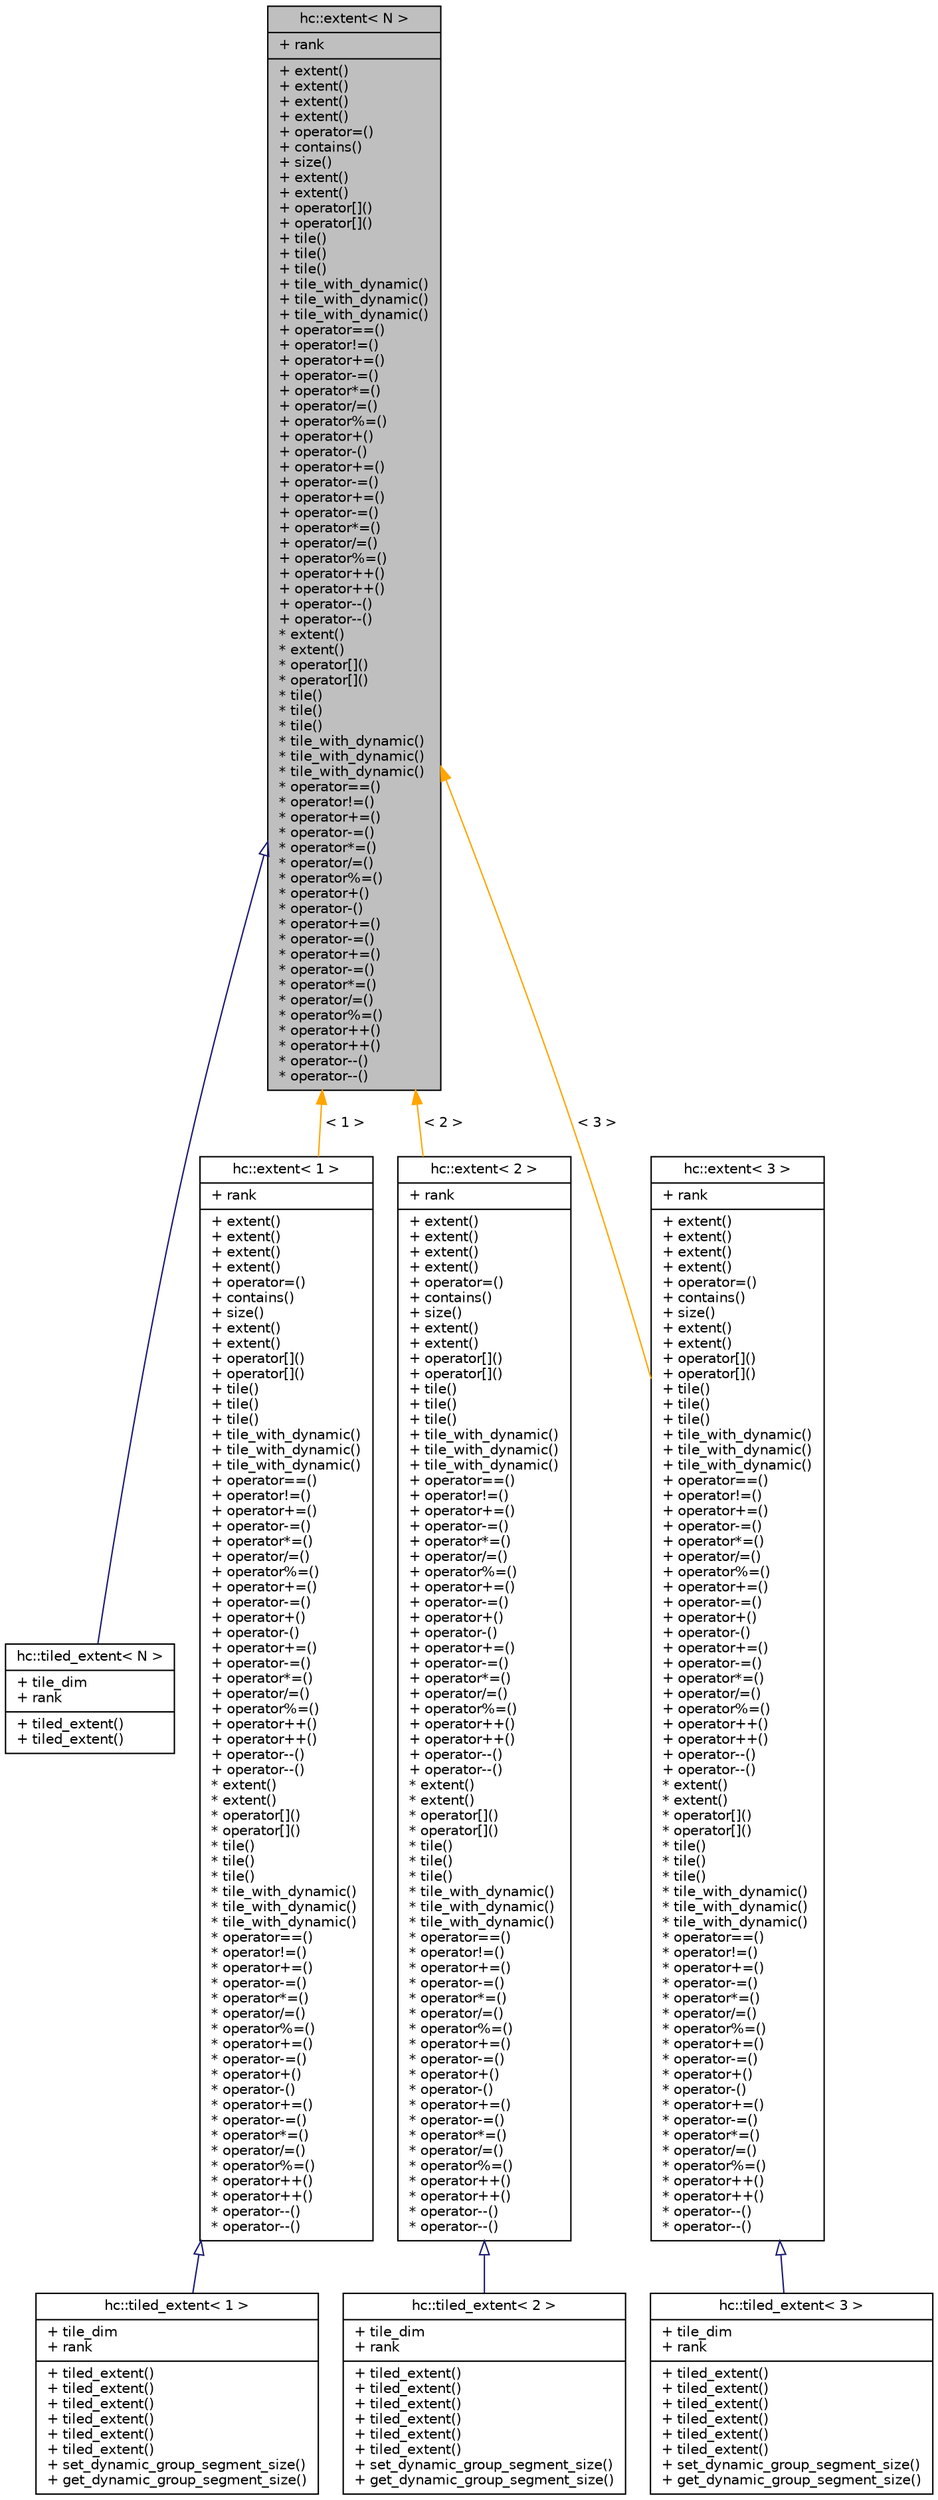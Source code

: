 digraph "hc::extent&lt; N &gt;"
{
  edge [fontname="Helvetica",fontsize="10",labelfontname="Helvetica",labelfontsize="10"];
  node [fontname="Helvetica",fontsize="10",shape=record];
  Node1 [label="{hc::extent\< N \>\n|+ rank\l|+ extent()\l+ extent()\l+ extent()\l+ extent()\l+ operator=()\l+ contains()\l+ size()\l+ extent()\l+ extent()\l+ operator[]()\l+ operator[]()\l+ tile()\l+ tile()\l+ tile()\l+ tile_with_dynamic()\l+ tile_with_dynamic()\l+ tile_with_dynamic()\l+ operator==()\l+ operator!=()\l+ operator+=()\l+ operator-=()\l+ operator*=()\l+ operator/=()\l+ operator%=()\l+ operator+()\l+ operator-()\l+ operator+=()\l+ operator-=()\l+ operator+=()\l+ operator-=()\l+ operator*=()\l+ operator/=()\l+ operator%=()\l+ operator++()\l+ operator++()\l+ operator--()\l+ operator--()\l* extent()\l* extent()\l* operator[]()\l* operator[]()\l* tile()\l* tile()\l* tile()\l* tile_with_dynamic()\l* tile_with_dynamic()\l* tile_with_dynamic()\l* operator==()\l* operator!=()\l* operator+=()\l* operator-=()\l* operator*=()\l* operator/=()\l* operator%=()\l* operator+()\l* operator-()\l* operator+=()\l* operator-=()\l* operator+=()\l* operator-=()\l* operator*=()\l* operator/=()\l* operator%=()\l* operator++()\l* operator++()\l* operator--()\l* operator--()\l}",height=0.2,width=0.4,color="black", fillcolor="grey75", style="filled", fontcolor="black"];
  Node1 -> Node2 [dir="back",color="midnightblue",fontsize="10",style="solid",arrowtail="onormal",fontname="Helvetica"];
  Node2 [label="{hc::tiled_extent\< N \>\n|+ tile_dim\l+ rank\l|+ tiled_extent()\l+ tiled_extent()\l}",height=0.2,width=0.4,color="black", fillcolor="white", style="filled",URL="$classhc_1_1tiled__extent.html",tooltip="Represents an extent subdivided into tiles. "];
  Node1 -> Node3 [dir="back",color="orange",fontsize="10",style="solid",label=" \< 1 \>" ,fontname="Helvetica"];
  Node3 [label="{hc::extent\< 1 \>\n|+ rank\l|+ extent()\l+ extent()\l+ extent()\l+ extent()\l+ operator=()\l+ contains()\l+ size()\l+ extent()\l+ extent()\l+ operator[]()\l+ operator[]()\l+ tile()\l+ tile()\l+ tile()\l+ tile_with_dynamic()\l+ tile_with_dynamic()\l+ tile_with_dynamic()\l+ operator==()\l+ operator!=()\l+ operator+=()\l+ operator-=()\l+ operator*=()\l+ operator/=()\l+ operator%=()\l+ operator+=()\l+ operator-=()\l+ operator+()\l+ operator-()\l+ operator+=()\l+ operator-=()\l+ operator*=()\l+ operator/=()\l+ operator%=()\l+ operator++()\l+ operator++()\l+ operator--()\l+ operator--()\l* extent()\l* extent()\l* operator[]()\l* operator[]()\l* tile()\l* tile()\l* tile()\l* tile_with_dynamic()\l* tile_with_dynamic()\l* tile_with_dynamic()\l* operator==()\l* operator!=()\l* operator+=()\l* operator-=()\l* operator*=()\l* operator/=()\l* operator%=()\l* operator+=()\l* operator-=()\l* operator+()\l* operator-()\l* operator+=()\l* operator-=()\l* operator*=()\l* operator/=()\l* operator%=()\l* operator++()\l* operator++()\l* operator--()\l* operator--()\l}",height=0.2,width=0.4,color="black", fillcolor="white", style="filled",URL="$classhc_1_1extent.html"];
  Node3 -> Node4 [dir="back",color="midnightblue",fontsize="10",style="solid",arrowtail="onormal",fontname="Helvetica"];
  Node4 [label="{hc::tiled_extent\< 1 \>\n|+ tile_dim\l+ rank\l|+ tiled_extent()\l+ tiled_extent()\l+ tiled_extent()\l+ tiled_extent()\l+ tiled_extent()\l+ tiled_extent()\l+ set_dynamic_group_segment_size()\l+ get_dynamic_group_segment_size()\l}",height=0.2,width=0.4,color="black", fillcolor="white", style="filled",URL="$classhc_1_1tiled__extent_3_011_01_4.html",tooltip="Represents an extent subdivided into tiles. "];
  Node1 -> Node5 [dir="back",color="orange",fontsize="10",style="solid",label=" \< 2 \>" ,fontname="Helvetica"];
  Node5 [label="{hc::extent\< 2 \>\n|+ rank\l|+ extent()\l+ extent()\l+ extent()\l+ extent()\l+ operator=()\l+ contains()\l+ size()\l+ extent()\l+ extent()\l+ operator[]()\l+ operator[]()\l+ tile()\l+ tile()\l+ tile()\l+ tile_with_dynamic()\l+ tile_with_dynamic()\l+ tile_with_dynamic()\l+ operator==()\l+ operator!=()\l+ operator+=()\l+ operator-=()\l+ operator*=()\l+ operator/=()\l+ operator%=()\l+ operator+=()\l+ operator-=()\l+ operator+()\l+ operator-()\l+ operator+=()\l+ operator-=()\l+ operator*=()\l+ operator/=()\l+ operator%=()\l+ operator++()\l+ operator++()\l+ operator--()\l+ operator--()\l* extent()\l* extent()\l* operator[]()\l* operator[]()\l* tile()\l* tile()\l* tile()\l* tile_with_dynamic()\l* tile_with_dynamic()\l* tile_with_dynamic()\l* operator==()\l* operator!=()\l* operator+=()\l* operator-=()\l* operator*=()\l* operator/=()\l* operator%=()\l* operator+=()\l* operator-=()\l* operator+()\l* operator-()\l* operator+=()\l* operator-=()\l* operator*=()\l* operator/=()\l* operator%=()\l* operator++()\l* operator++()\l* operator--()\l* operator--()\l}",height=0.2,width=0.4,color="black", fillcolor="white", style="filled",URL="$classhc_1_1extent.html"];
  Node5 -> Node6 [dir="back",color="midnightblue",fontsize="10",style="solid",arrowtail="onormal",fontname="Helvetica"];
  Node6 [label="{hc::tiled_extent\< 2 \>\n|+ tile_dim\l+ rank\l|+ tiled_extent()\l+ tiled_extent()\l+ tiled_extent()\l+ tiled_extent()\l+ tiled_extent()\l+ tiled_extent()\l+ set_dynamic_group_segment_size()\l+ get_dynamic_group_segment_size()\l}",height=0.2,width=0.4,color="black", fillcolor="white", style="filled",URL="$classhc_1_1tiled__extent_3_012_01_4.html",tooltip="Represents an extent subdivided into tiles. "];
  Node1 -> Node7 [dir="back",color="orange",fontsize="10",style="solid",label=" \< 3 \>" ,fontname="Helvetica"];
  Node7 [label="{hc::extent\< 3 \>\n|+ rank\l|+ extent()\l+ extent()\l+ extent()\l+ extent()\l+ operator=()\l+ contains()\l+ size()\l+ extent()\l+ extent()\l+ operator[]()\l+ operator[]()\l+ tile()\l+ tile()\l+ tile()\l+ tile_with_dynamic()\l+ tile_with_dynamic()\l+ tile_with_dynamic()\l+ operator==()\l+ operator!=()\l+ operator+=()\l+ operator-=()\l+ operator*=()\l+ operator/=()\l+ operator%=()\l+ operator+=()\l+ operator-=()\l+ operator+()\l+ operator-()\l+ operator+=()\l+ operator-=()\l+ operator*=()\l+ operator/=()\l+ operator%=()\l+ operator++()\l+ operator++()\l+ operator--()\l+ operator--()\l* extent()\l* extent()\l* operator[]()\l* operator[]()\l* tile()\l* tile()\l* tile()\l* tile_with_dynamic()\l* tile_with_dynamic()\l* tile_with_dynamic()\l* operator==()\l* operator!=()\l* operator+=()\l* operator-=()\l* operator*=()\l* operator/=()\l* operator%=()\l* operator+=()\l* operator-=()\l* operator+()\l* operator-()\l* operator+=()\l* operator-=()\l* operator*=()\l* operator/=()\l* operator%=()\l* operator++()\l* operator++()\l* operator--()\l* operator--()\l}",height=0.2,width=0.4,color="black", fillcolor="white", style="filled",URL="$classhc_1_1extent.html"];
  Node7 -> Node8 [dir="back",color="midnightblue",fontsize="10",style="solid",arrowtail="onormal",fontname="Helvetica"];
  Node8 [label="{hc::tiled_extent\< 3 \>\n|+ tile_dim\l+ rank\l|+ tiled_extent()\l+ tiled_extent()\l+ tiled_extent()\l+ tiled_extent()\l+ tiled_extent()\l+ tiled_extent()\l+ set_dynamic_group_segment_size()\l+ get_dynamic_group_segment_size()\l}",height=0.2,width=0.4,color="black", fillcolor="white", style="filled",URL="$classhc_1_1tiled__extent_3_013_01_4.html",tooltip="Represents an extent subdivided into tiles. "];
}

